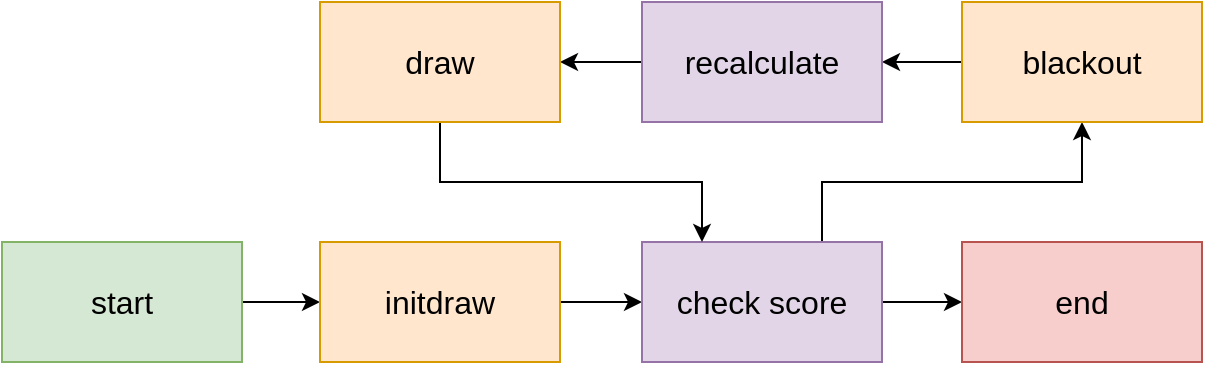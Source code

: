 <mxfile version="14.5.1" type="device"><diagram id="bHAqDF_V24ePjNYk1E_a" name="Page-1"><mxGraphModel dx="1422" dy="856" grid="1" gridSize="10" guides="1" tooltips="1" connect="1" arrows="1" fold="1" page="1" pageScale="1" pageWidth="850" pageHeight="1100" math="0" shadow="0"><root><mxCell id="0"/><mxCell id="1" parent="0"/><mxCell id="_OzDQTl-BGPLflT-MqHq-8" style="edgeStyle=orthogonalEdgeStyle;rounded=0;orthogonalLoop=1;jettySize=auto;html=1;exitX=1;exitY=0.5;exitDx=0;exitDy=0;entryX=0;entryY=0.5;entryDx=0;entryDy=0;fontSize=16;" edge="1" parent="1" source="_OzDQTl-BGPLflT-MqHq-1" target="_OzDQTl-BGPLflT-MqHq-2"><mxGeometry relative="1" as="geometry"/></mxCell><mxCell id="_OzDQTl-BGPLflT-MqHq-1" value="&lt;font style=&quot;font-size: 16px&quot;&gt;start&lt;/font&gt;" style="rounded=0;whiteSpace=wrap;html=1;fontSize=16;fillColor=#d5e8d4;strokeColor=#82b366;" vertex="1" parent="1"><mxGeometry x="100" y="320" width="120" height="60" as="geometry"/></mxCell><mxCell id="_OzDQTl-BGPLflT-MqHq-9" value="" style="edgeStyle=orthogonalEdgeStyle;rounded=0;orthogonalLoop=1;jettySize=auto;html=1;fontSize=16;" edge="1" parent="1" source="_OzDQTl-BGPLflT-MqHq-2" target="_OzDQTl-BGPLflT-MqHq-3"><mxGeometry relative="1" as="geometry"/></mxCell><mxCell id="_OzDQTl-BGPLflT-MqHq-2" value="initdraw" style="rounded=0;whiteSpace=wrap;html=1;fontSize=16;fillColor=#ffe6cc;strokeColor=#d79b00;" vertex="1" parent="1"><mxGeometry x="259" y="320" width="120" height="60" as="geometry"/></mxCell><mxCell id="_OzDQTl-BGPLflT-MqHq-10" value="" style="edgeStyle=orthogonalEdgeStyle;rounded=0;orthogonalLoop=1;jettySize=auto;html=1;fontSize=16;" edge="1" parent="1" source="_OzDQTl-BGPLflT-MqHq-3" target="_OzDQTl-BGPLflT-MqHq-7"><mxGeometry relative="1" as="geometry"/></mxCell><mxCell id="_OzDQTl-BGPLflT-MqHq-11" style="edgeStyle=orthogonalEdgeStyle;rounded=0;orthogonalLoop=1;jettySize=auto;html=1;exitX=0.75;exitY=0;exitDx=0;exitDy=0;entryX=0.5;entryY=1;entryDx=0;entryDy=0;fontSize=16;" edge="1" parent="1" source="_OzDQTl-BGPLflT-MqHq-3" target="_OzDQTl-BGPLflT-MqHq-4"><mxGeometry relative="1" as="geometry"/></mxCell><mxCell id="_OzDQTl-BGPLflT-MqHq-3" value="check score" style="rounded=0;whiteSpace=wrap;html=1;fontSize=16;fillColor=#e1d5e7;strokeColor=#9673a6;" vertex="1" parent="1"><mxGeometry x="420" y="320" width="120" height="60" as="geometry"/></mxCell><mxCell id="_OzDQTl-BGPLflT-MqHq-12" style="edgeStyle=orthogonalEdgeStyle;rounded=0;orthogonalLoop=1;jettySize=auto;html=1;exitX=0;exitY=0.5;exitDx=0;exitDy=0;entryX=1;entryY=0.5;entryDx=0;entryDy=0;fontSize=16;" edge="1" parent="1" source="_OzDQTl-BGPLflT-MqHq-4" target="_OzDQTl-BGPLflT-MqHq-5"><mxGeometry relative="1" as="geometry"/></mxCell><mxCell id="_OzDQTl-BGPLflT-MqHq-4" value="blackout" style="rounded=0;whiteSpace=wrap;html=1;fontSize=16;fillColor=#ffe6cc;strokeColor=#d79b00;" vertex="1" parent="1"><mxGeometry x="580" y="200" width="120" height="60" as="geometry"/></mxCell><mxCell id="_OzDQTl-BGPLflT-MqHq-13" style="edgeStyle=orthogonalEdgeStyle;rounded=0;orthogonalLoop=1;jettySize=auto;html=1;exitX=0;exitY=0.5;exitDx=0;exitDy=0;fontSize=16;" edge="1" parent="1" source="_OzDQTl-BGPLflT-MqHq-5" target="_OzDQTl-BGPLflT-MqHq-6"><mxGeometry relative="1" as="geometry"/></mxCell><mxCell id="_OzDQTl-BGPLflT-MqHq-5" value="recalculate" style="rounded=0;whiteSpace=wrap;html=1;fontSize=16;fillColor=#e1d5e7;strokeColor=#9673a6;" vertex="1" parent="1"><mxGeometry x="420" y="200" width="120" height="60" as="geometry"/></mxCell><mxCell id="_OzDQTl-BGPLflT-MqHq-14" style="edgeStyle=orthogonalEdgeStyle;rounded=0;orthogonalLoop=1;jettySize=auto;html=1;exitX=0.5;exitY=1;exitDx=0;exitDy=0;entryX=0.25;entryY=0;entryDx=0;entryDy=0;fontSize=16;" edge="1" parent="1" source="_OzDQTl-BGPLflT-MqHq-6" target="_OzDQTl-BGPLflT-MqHq-3"><mxGeometry relative="1" as="geometry"/></mxCell><mxCell id="_OzDQTl-BGPLflT-MqHq-6" value="draw" style="rounded=0;whiteSpace=wrap;html=1;fontSize=16;fillColor=#ffe6cc;strokeColor=#d79b00;" vertex="1" parent="1"><mxGeometry x="259" y="200" width="120" height="60" as="geometry"/></mxCell><mxCell id="_OzDQTl-BGPLflT-MqHq-7" value="end" style="rounded=0;whiteSpace=wrap;html=1;fontSize=16;fillColor=#f8cecc;strokeColor=#b85450;" vertex="1" parent="1"><mxGeometry x="580" y="320" width="120" height="60" as="geometry"/></mxCell></root></mxGraphModel></diagram></mxfile>